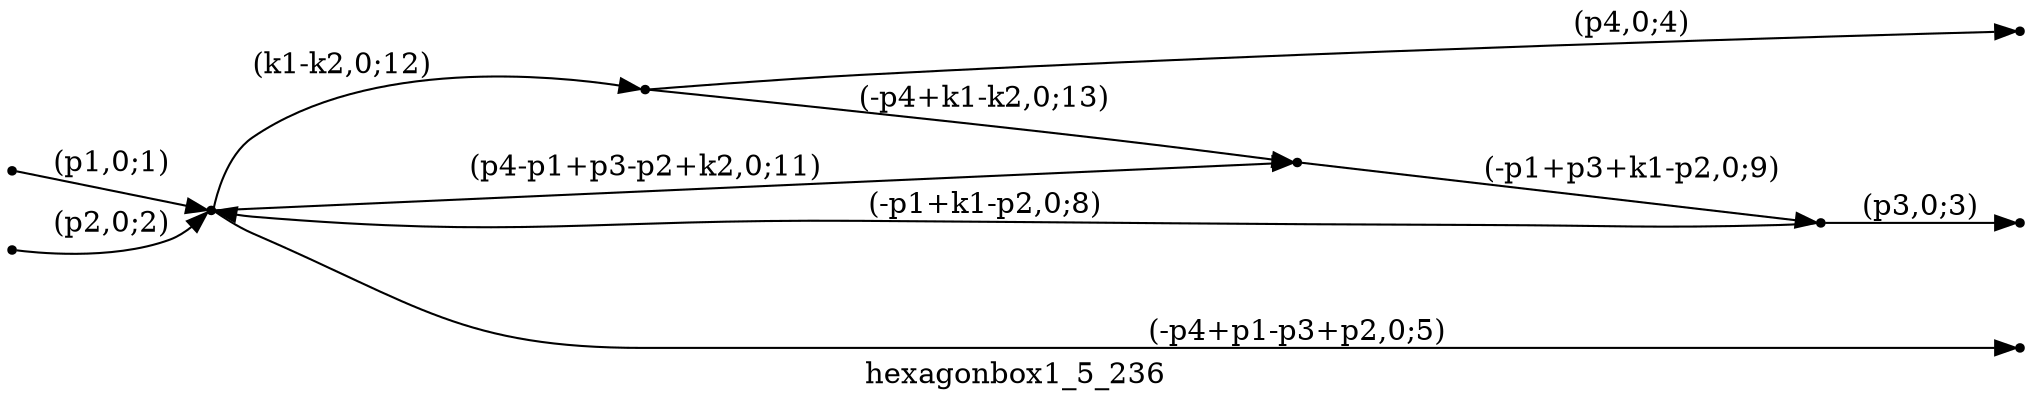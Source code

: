 digraph hexagonbox1_5_236 {
  label="hexagonbox1_5_236";
  rankdir="LR";
  subgraph edges {
    -1 -> 3 [label="(p1,0;1)"];
    -2 -> 3 [label="(p2,0;2)"];
    1 -> -3 [label="(p3,0;3)"];
    4 -> -4 [label="(p4,0;4)"];
    3 -> -5 [label="(-p4+p1-p3+p2,0;5)"];
    1 -> 3 [label="(-p1+k1-p2,0;8)"];
    2 -> 1 [label="(-p1+p3+k1-p2,0;9)"];
    3 -> 2 [label="(p4-p1+p3-p2+k2,0;11)"];
    3 -> 4 [label="(k1-k2,0;12)"];
    4 -> 2 [label="(-p4+k1-k2,0;13)"];
  }
  subgraph incoming { rank="source"; -1; -2; }
  subgraph outgoing { rank="sink"; -3; -4; -5; }
-5 [shape=point];
-4 [shape=point];
-3 [shape=point];
-2 [shape=point];
-1 [shape=point];
1 [shape=point];
2 [shape=point];
3 [shape=point];
4 [shape=point];
}

